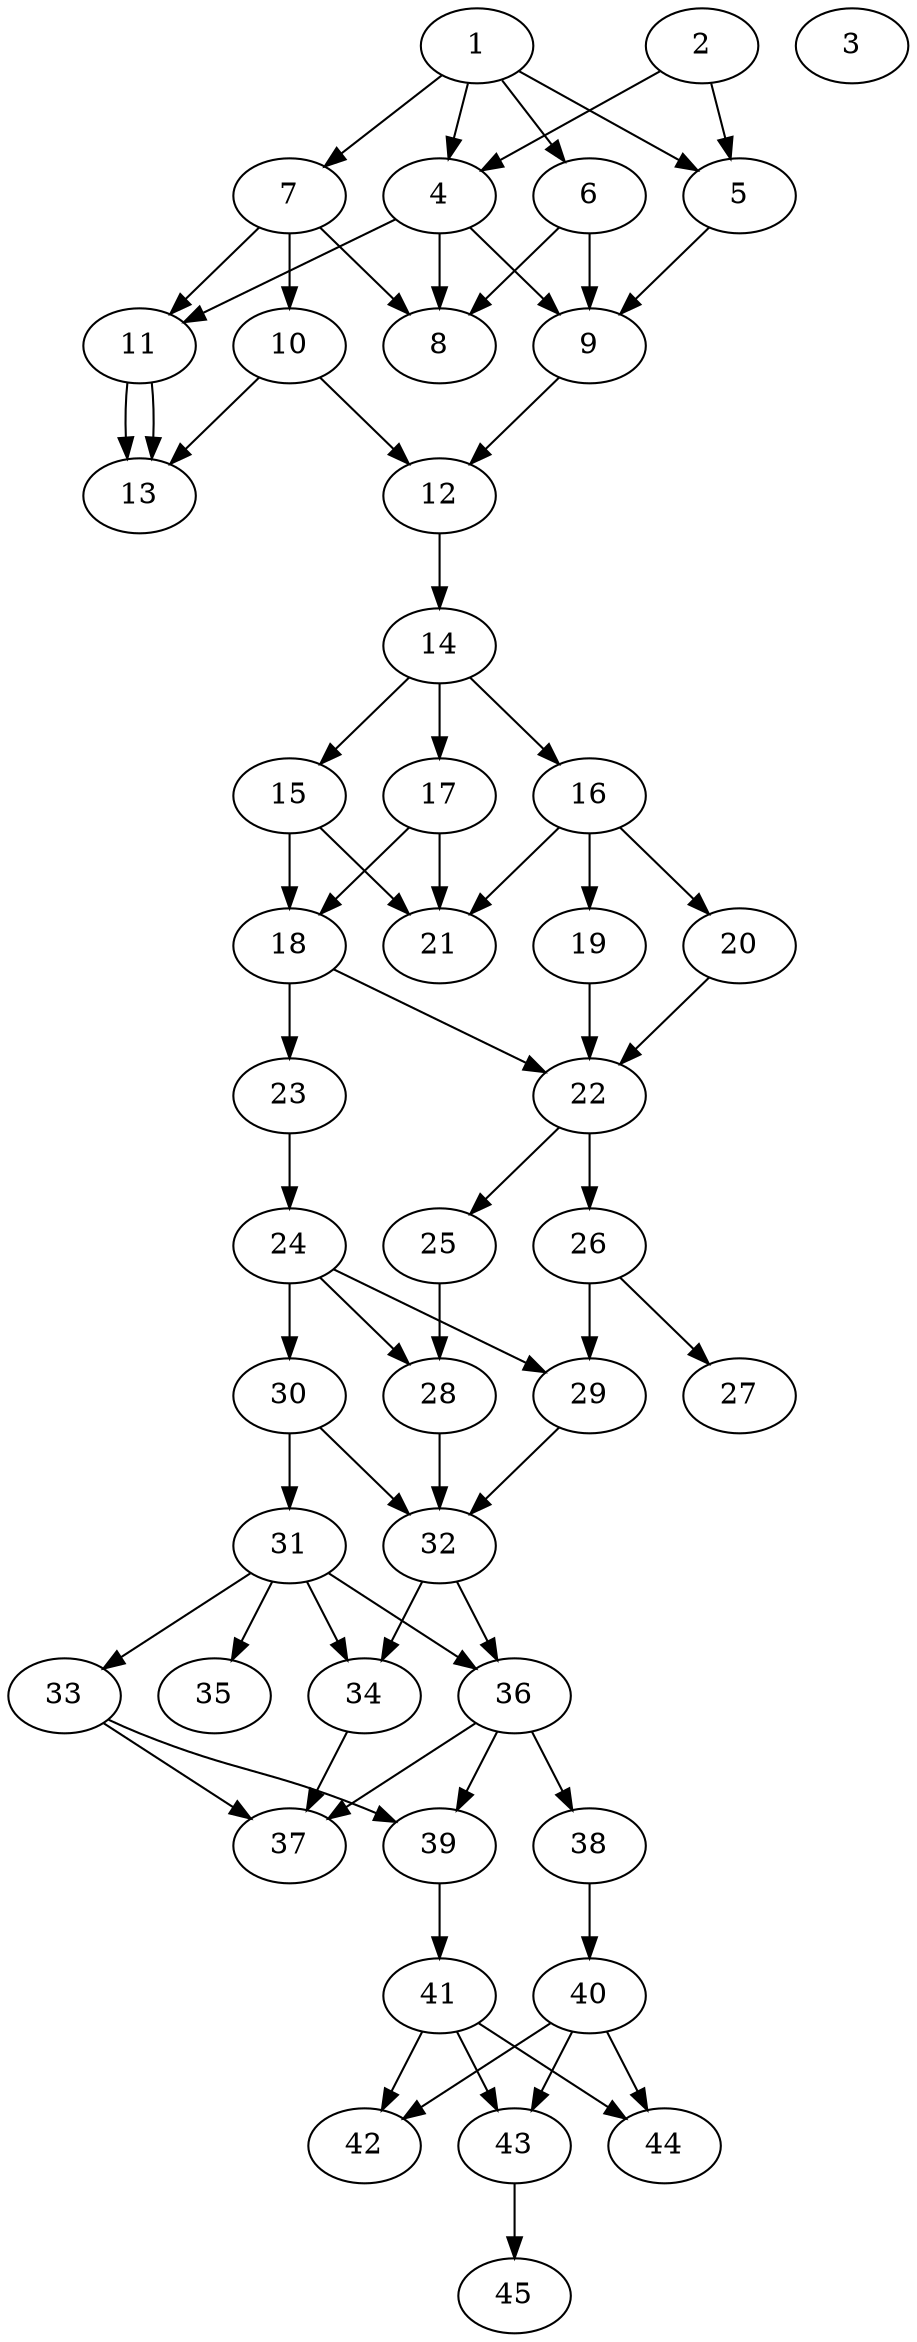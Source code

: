// DAG automatically generated by daggen at Thu Oct  3 14:07:24 2019
// ./daggen --dot -n 45 --ccr 0.5 --fat 0.3 --regular 0.5 --density 0.7 --mindata 5242880 --maxdata 52428800 
digraph G {
  1 [size="41928704", alpha="0.18", expect_size="20964352"] 
  1 -> 4 [size ="20964352"]
  1 -> 5 [size ="20964352"]
  1 -> 6 [size ="20964352"]
  1 -> 7 [size ="20964352"]
  2 [size="38522880", alpha="0.15", expect_size="19261440"] 
  2 -> 4 [size ="19261440"]
  2 -> 5 [size ="19261440"]
  3 [size="29767680", alpha="0.07", expect_size="14883840"] 
  4 [size="33171456", alpha="0.01", expect_size="16585728"] 
  4 -> 8 [size ="16585728"]
  4 -> 9 [size ="16585728"]
  4 -> 11 [size ="16585728"]
  5 [size="27115520", alpha="0.08", expect_size="13557760"] 
  5 -> 9 [size ="13557760"]
  6 [size="102793216", alpha="0.08", expect_size="51396608"] 
  6 -> 8 [size ="51396608"]
  6 -> 9 [size ="51396608"]
  7 [size="31918080", alpha="0.01", expect_size="15959040"] 
  7 -> 8 [size ="15959040"]
  7 -> 10 [size ="15959040"]
  7 -> 11 [size ="15959040"]
  8 [size="26705920", alpha="0.11", expect_size="13352960"] 
  9 [size="19886080", alpha="0.08", expect_size="9943040"] 
  9 -> 12 [size ="9943040"]
  10 [size="68784128", alpha="0.05", expect_size="34392064"] 
  10 -> 12 [size ="34392064"]
  10 -> 13 [size ="34392064"]
  11 [size="76525568", alpha="0.05", expect_size="38262784"] 
  11 -> 13 [size ="38262784"]
  11 -> 13 [size ="38262784"]
  12 [size="67176448", alpha="0.04", expect_size="33588224"] 
  12 -> 14 [size ="33588224"]
  13 [size="44843008", alpha="0.09", expect_size="22421504"] 
  14 [size="78794752", alpha="0.04", expect_size="39397376"] 
  14 -> 15 [size ="39397376"]
  14 -> 16 [size ="39397376"]
  14 -> 17 [size ="39397376"]
  15 [size="83120128", alpha="0.19", expect_size="41560064"] 
  15 -> 18 [size ="41560064"]
  15 -> 21 [size ="41560064"]
  16 [size="27959296", alpha="0.13", expect_size="13979648"] 
  16 -> 19 [size ="13979648"]
  16 -> 20 [size ="13979648"]
  16 -> 21 [size ="13979648"]
  17 [size="65310720", alpha="0.08", expect_size="32655360"] 
  17 -> 18 [size ="32655360"]
  17 -> 21 [size ="32655360"]
  18 [size="69251072", alpha="0.09", expect_size="34625536"] 
  18 -> 22 [size ="34625536"]
  18 -> 23 [size ="34625536"]
  19 [size="28426240", alpha="0.17", expect_size="14213120"] 
  19 -> 22 [size ="14213120"]
  20 [size="68323328", alpha="0.08", expect_size="34161664"] 
  20 -> 22 [size ="34161664"]
  21 [size="92170240", alpha="0.06", expect_size="46085120"] 
  22 [size="21360640", alpha="0.09", expect_size="10680320"] 
  22 -> 25 [size ="10680320"]
  22 -> 26 [size ="10680320"]
  23 [size="38129664", alpha="0.17", expect_size="19064832"] 
  23 -> 24 [size ="19064832"]
  24 [size="79484928", alpha="0.10", expect_size="39742464"] 
  24 -> 28 [size ="39742464"]
  24 -> 29 [size ="39742464"]
  24 -> 30 [size ="39742464"]
  25 [size="96446464", alpha="0.06", expect_size="48223232"] 
  25 -> 28 [size ="48223232"]
  26 [size="90820608", alpha="0.02", expect_size="45410304"] 
  26 -> 27 [size ="45410304"]
  26 -> 29 [size ="45410304"]
  27 [size="58208256", alpha="0.02", expect_size="29104128"] 
  28 [size="93620224", alpha="0.05", expect_size="46810112"] 
  28 -> 32 [size ="46810112"]
  29 [size="43329536", alpha="0.11", expect_size="21664768"] 
  29 -> 32 [size ="21664768"]
  30 [size="28520448", alpha="0.09", expect_size="14260224"] 
  30 -> 31 [size ="14260224"]
  30 -> 32 [size ="14260224"]
  31 [size="66062336", alpha="0.01", expect_size="33031168"] 
  31 -> 33 [size ="33031168"]
  31 -> 34 [size ="33031168"]
  31 -> 35 [size ="33031168"]
  31 -> 36 [size ="33031168"]
  32 [size="93028352", alpha="0.05", expect_size="46514176"] 
  32 -> 34 [size ="46514176"]
  32 -> 36 [size ="46514176"]
  33 [size="43085824", alpha="0.16", expect_size="21542912"] 
  33 -> 37 [size ="21542912"]
  33 -> 39 [size ="21542912"]
  34 [size="29888512", alpha="0.02", expect_size="14944256"] 
  34 -> 37 [size ="14944256"]
  35 [size="76124160", alpha="0.03", expect_size="38062080"] 
  36 [size="104050688", alpha="0.08", expect_size="52025344"] 
  36 -> 37 [size ="52025344"]
  36 -> 38 [size ="52025344"]
  36 -> 39 [size ="52025344"]
  37 [size="17231872", alpha="0.05", expect_size="8615936"] 
  38 [size="25847808", alpha="0.14", expect_size="12923904"] 
  38 -> 40 [size ="12923904"]
  39 [size="51744768", alpha="0.06", expect_size="25872384"] 
  39 -> 41 [size ="25872384"]
  40 [size="104323072", alpha="0.12", expect_size="52161536"] 
  40 -> 42 [size ="52161536"]
  40 -> 43 [size ="52161536"]
  40 -> 44 [size ="52161536"]
  41 [size="53141504", alpha="0.14", expect_size="26570752"] 
  41 -> 42 [size ="26570752"]
  41 -> 43 [size ="26570752"]
  41 -> 44 [size ="26570752"]
  42 [size="58609664", alpha="0.18", expect_size="29304832"] 
  43 [size="83046400", alpha="0.09", expect_size="41523200"] 
  43 -> 45 [size ="41523200"]
  44 [size="66441216", alpha="0.14", expect_size="33220608"] 
  45 [size="77101056", alpha="0.17", expect_size="38550528"] 
}
